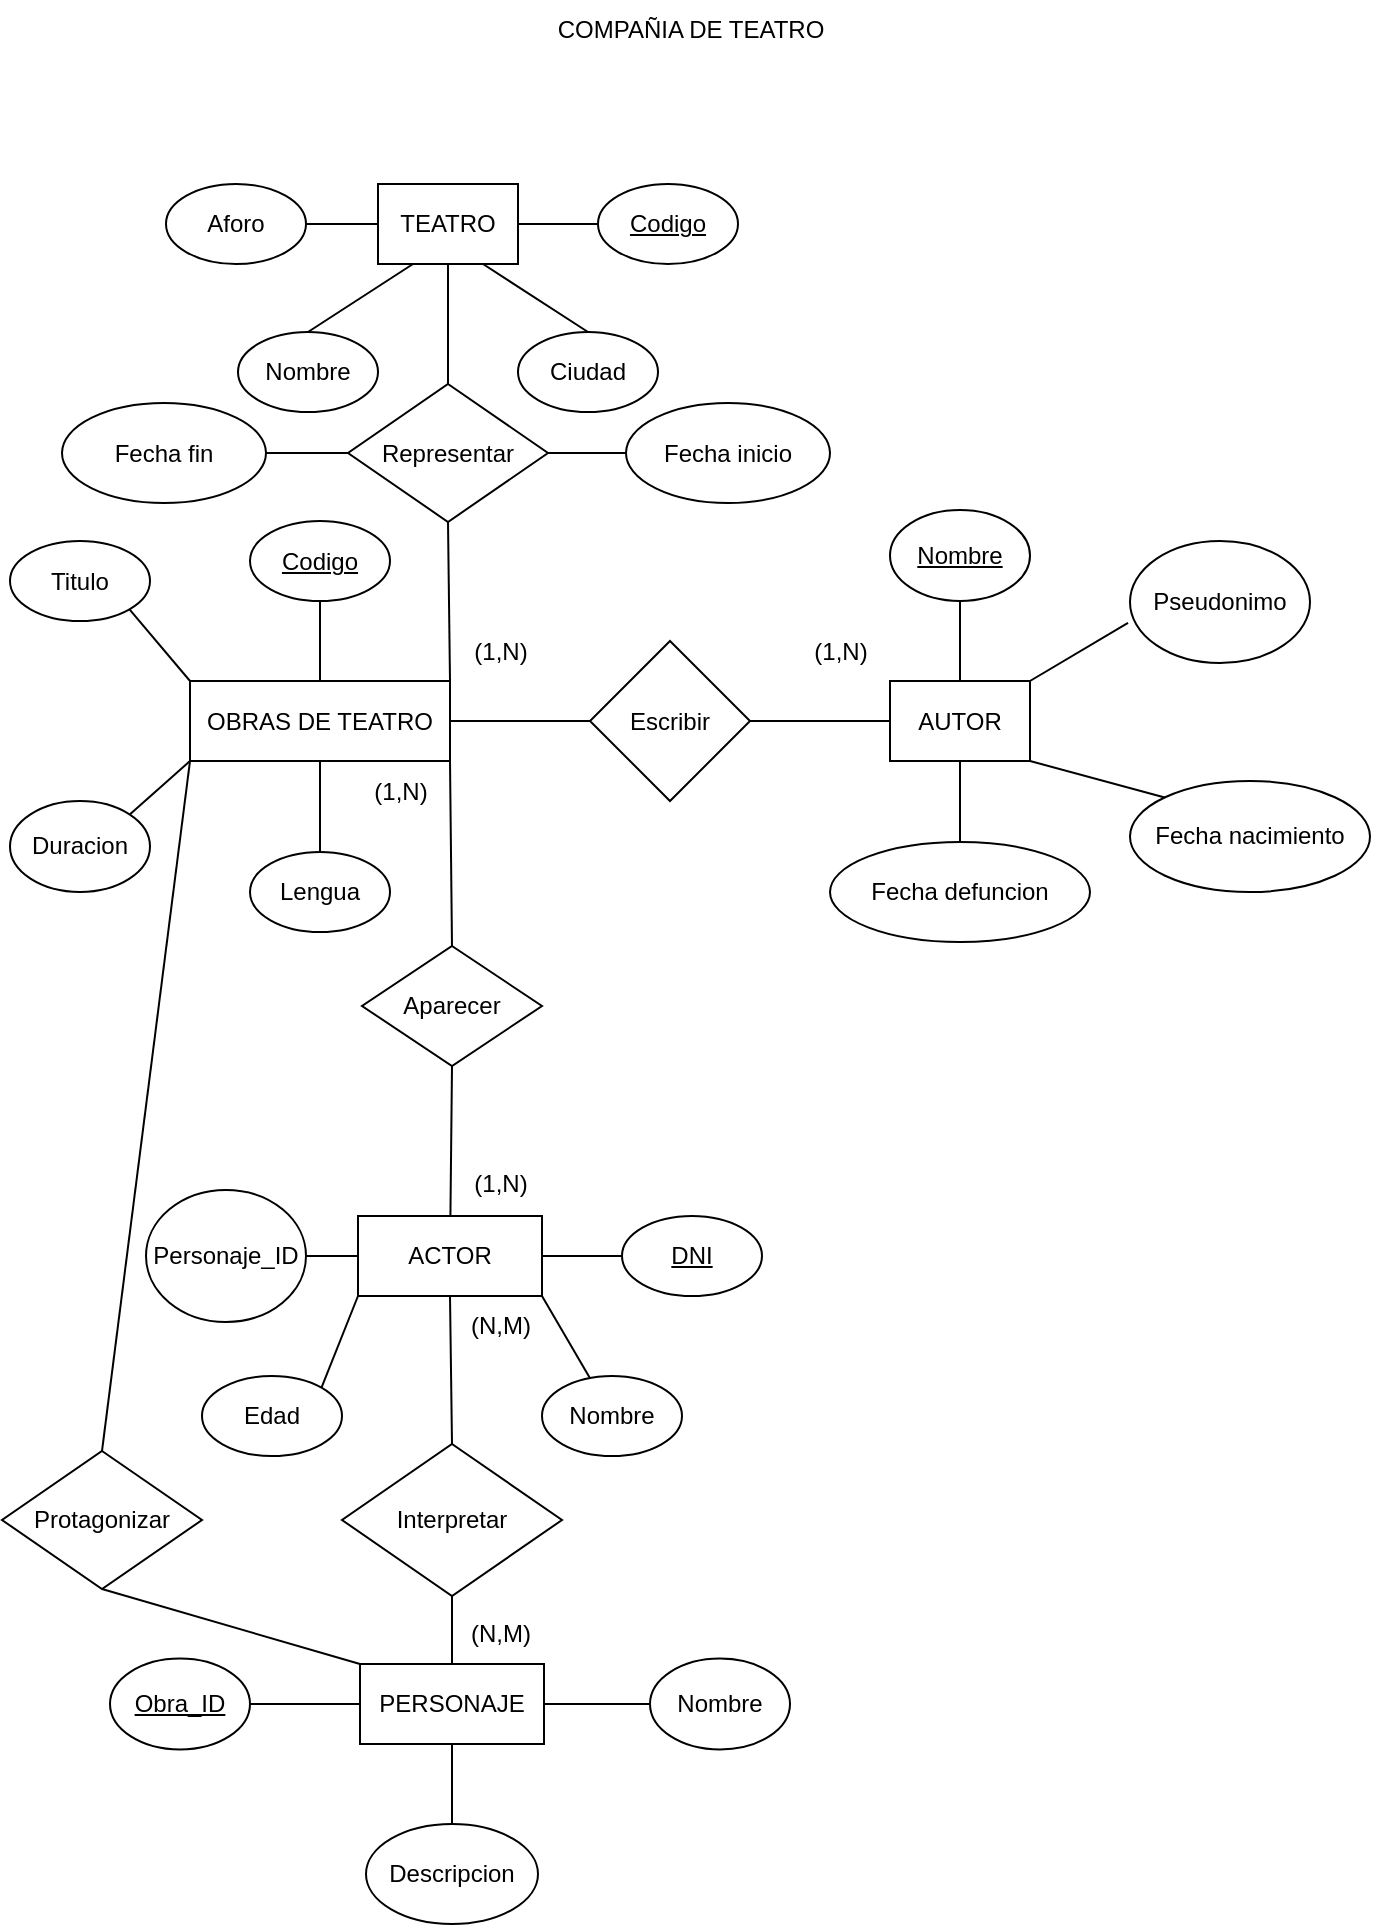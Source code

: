 <mxfile version="24.7.17" pages="2">
  <diagram name="Página-1" id="iOZDhYMlCNYjXKzJ0bVh">
    <mxGraphModel dx="1232" dy="1180" grid="1" gridSize="10" guides="1" tooltips="1" connect="1" arrows="1" fold="1" page="1" pageScale="1" pageWidth="827" pageHeight="1169" math="0" shadow="0">
      <root>
        <mxCell id="0" />
        <mxCell id="1" parent="0" />
        <mxCell id="hlXV9Y0_xZ3Ad-fcJKW2-1" value="COMPAÑIA DE TEATRO" style="text;html=1;align=center;verticalAlign=middle;resizable=0;points=[];autosize=1;strokeColor=none;fillColor=none;" parent="1" vertex="1">
          <mxGeometry x="334" y="8" width="160" height="30" as="geometry" />
        </mxCell>
        <mxCell id="Ys6KLxV_ayAURLFjY9sA-10" value="" style="rounded=0;orthogonalLoop=1;jettySize=auto;html=1;endArrow=none;endFill=0;" edge="1" parent="1" source="hlXV9Y0_xZ3Ad-fcJKW2-2" target="hlXV9Y0_xZ3Ad-fcJKW2-6">
          <mxGeometry relative="1" as="geometry" />
        </mxCell>
        <mxCell id="Ys6KLxV_ayAURLFjY9sA-11" value="" style="rounded=0;orthogonalLoop=1;jettySize=auto;html=1;endArrow=none;endFill=0;" edge="1" parent="1" source="hlXV9Y0_xZ3Ad-fcJKW2-2" target="hlXV9Y0_xZ3Ad-fcJKW2-3">
          <mxGeometry relative="1" as="geometry" />
        </mxCell>
        <mxCell id="hlXV9Y0_xZ3Ad-fcJKW2-2" value="OBRAS DE TEATRO" style="rounded=0;whiteSpace=wrap;html=1;" parent="1" vertex="1">
          <mxGeometry x="164" y="348.5" width="130" height="40" as="geometry" />
        </mxCell>
        <mxCell id="hlXV9Y0_xZ3Ad-fcJKW2-3" value="&lt;u&gt;Codigo&lt;/u&gt;" style="ellipse;whiteSpace=wrap;html=1;" parent="1" vertex="1">
          <mxGeometry x="194" y="268.5" width="70" height="40" as="geometry" />
        </mxCell>
        <mxCell id="hlXV9Y0_xZ3Ad-fcJKW2-4" value="Titulo" style="ellipse;whiteSpace=wrap;html=1;" parent="1" vertex="1">
          <mxGeometry x="74" y="278.5" width="70" height="40" as="geometry" />
        </mxCell>
        <mxCell id="hlXV9Y0_xZ3Ad-fcJKW2-5" value="Duracion" style="ellipse;whiteSpace=wrap;html=1;" parent="1" vertex="1">
          <mxGeometry x="74" y="408.5" width="70" height="45.5" as="geometry" />
        </mxCell>
        <mxCell id="hlXV9Y0_xZ3Ad-fcJKW2-6" value="Lengua" style="ellipse;whiteSpace=wrap;html=1;" parent="1" vertex="1">
          <mxGeometry x="194" y="434" width="70" height="40" as="geometry" />
        </mxCell>
        <mxCell id="Ys6KLxV_ayAURLFjY9sA-1" value="AUTOR" style="rounded=0;whiteSpace=wrap;html=1;" vertex="1" parent="1">
          <mxGeometry x="514" y="348.5" width="70" height="40" as="geometry" />
        </mxCell>
        <mxCell id="Ys6KLxV_ayAURLFjY9sA-3" value="&lt;u&gt;Nombre&lt;/u&gt;" style="ellipse;whiteSpace=wrap;html=1;" vertex="1" parent="1">
          <mxGeometry x="514" y="263" width="70" height="45.5" as="geometry" />
        </mxCell>
        <mxCell id="Ys6KLxV_ayAURLFjY9sA-4" value="Pseudonimo" style="ellipse;whiteSpace=wrap;html=1;" vertex="1" parent="1">
          <mxGeometry x="634" y="278.5" width="90" height="61" as="geometry" />
        </mxCell>
        <mxCell id="Ys6KLxV_ayAURLFjY9sA-5" value="Fecha nacimiento" style="ellipse;whiteSpace=wrap;html=1;" vertex="1" parent="1">
          <mxGeometry x="634" y="398.5" width="120" height="55.5" as="geometry" />
        </mxCell>
        <mxCell id="Ys6KLxV_ayAURLFjY9sA-6" value="Escribir" style="rhombus;whiteSpace=wrap;html=1;" vertex="1" parent="1">
          <mxGeometry x="364" y="328.5" width="80" height="80" as="geometry" />
        </mxCell>
        <mxCell id="Ys6KLxV_ayAURLFjY9sA-7" value="Fecha defuncion" style="ellipse;whiteSpace=wrap;html=1;" vertex="1" parent="1">
          <mxGeometry x="484" y="429" width="130" height="50" as="geometry" />
        </mxCell>
        <mxCell id="Ys6KLxV_ayAURLFjY9sA-8" value="" style="endArrow=none;html=1;rounded=0;exitX=1;exitY=0.5;exitDx=0;exitDy=0;entryX=0;entryY=0.5;entryDx=0;entryDy=0;" edge="1" parent="1" source="hlXV9Y0_xZ3Ad-fcJKW2-2" target="Ys6KLxV_ayAURLFjY9sA-6">
          <mxGeometry width="50" height="50" relative="1" as="geometry">
            <mxPoint x="394" y="538.5" as="sourcePoint" />
            <mxPoint x="444" y="488.5" as="targetPoint" />
          </mxGeometry>
        </mxCell>
        <mxCell id="Ys6KLxV_ayAURLFjY9sA-9" value="" style="endArrow=none;html=1;rounded=0;exitX=1;exitY=0.5;exitDx=0;exitDy=0;entryX=0;entryY=0.5;entryDx=0;entryDy=0;" edge="1" parent="1" source="Ys6KLxV_ayAURLFjY9sA-6" target="Ys6KLxV_ayAURLFjY9sA-1">
          <mxGeometry width="50" height="50" relative="1" as="geometry">
            <mxPoint x="304" y="378.5" as="sourcePoint" />
            <mxPoint x="374" y="378.5" as="targetPoint" />
          </mxGeometry>
        </mxCell>
        <mxCell id="Ys6KLxV_ayAURLFjY9sA-12" value="" style="endArrow=none;html=1;rounded=0;exitX=0;exitY=1;exitDx=0;exitDy=0;entryX=1;entryY=0;entryDx=0;entryDy=0;" edge="1" parent="1" source="hlXV9Y0_xZ3Ad-fcJKW2-2" target="hlXV9Y0_xZ3Ad-fcJKW2-5">
          <mxGeometry width="50" height="50" relative="1" as="geometry">
            <mxPoint x="314" y="388.5" as="sourcePoint" />
            <mxPoint x="384" y="388.5" as="targetPoint" />
          </mxGeometry>
        </mxCell>
        <mxCell id="Ys6KLxV_ayAURLFjY9sA-13" value="" style="endArrow=none;html=1;rounded=0;exitX=0;exitY=0;exitDx=0;exitDy=0;entryX=1;entryY=1;entryDx=0;entryDy=0;" edge="1" parent="1" source="hlXV9Y0_xZ3Ad-fcJKW2-2" target="hlXV9Y0_xZ3Ad-fcJKW2-4">
          <mxGeometry width="50" height="50" relative="1" as="geometry">
            <mxPoint x="324" y="398.5" as="sourcePoint" />
            <mxPoint x="394" y="398.5" as="targetPoint" />
          </mxGeometry>
        </mxCell>
        <mxCell id="Ys6KLxV_ayAURLFjY9sA-14" value="" style="rounded=0;orthogonalLoop=1;jettySize=auto;html=1;endArrow=none;endFill=0;entryX=0.5;entryY=1;entryDx=0;entryDy=0;exitX=0.5;exitY=0;exitDx=0;exitDy=0;" edge="1" parent="1" source="Ys6KLxV_ayAURLFjY9sA-1" target="Ys6KLxV_ayAURLFjY9sA-3">
          <mxGeometry relative="1" as="geometry">
            <mxPoint x="239" y="358.5" as="sourcePoint" />
            <mxPoint x="239" y="318.5" as="targetPoint" />
          </mxGeometry>
        </mxCell>
        <mxCell id="Ys6KLxV_ayAURLFjY9sA-15" value="" style="rounded=0;orthogonalLoop=1;jettySize=auto;html=1;endArrow=none;endFill=0;entryX=-0.011;entryY=0.672;entryDx=0;entryDy=0;exitX=1;exitY=0;exitDx=0;exitDy=0;entryPerimeter=0;" edge="1" parent="1" source="Ys6KLxV_ayAURLFjY9sA-1" target="Ys6KLxV_ayAURLFjY9sA-4">
          <mxGeometry relative="1" as="geometry">
            <mxPoint x="559" y="358.5" as="sourcePoint" />
            <mxPoint x="559" y="318.5" as="targetPoint" />
          </mxGeometry>
        </mxCell>
        <mxCell id="Ys6KLxV_ayAURLFjY9sA-16" value="" style="rounded=0;orthogonalLoop=1;jettySize=auto;html=1;endArrow=none;endFill=0;entryX=0;entryY=0;entryDx=0;entryDy=0;exitX=1;exitY=1;exitDx=0;exitDy=0;" edge="1" parent="1" source="Ys6KLxV_ayAURLFjY9sA-1" target="Ys6KLxV_ayAURLFjY9sA-5">
          <mxGeometry relative="1" as="geometry">
            <mxPoint x="569" y="368.5" as="sourcePoint" />
            <mxPoint x="569" y="328.5" as="targetPoint" />
          </mxGeometry>
        </mxCell>
        <mxCell id="Ys6KLxV_ayAURLFjY9sA-17" value="" style="rounded=0;orthogonalLoop=1;jettySize=auto;html=1;endArrow=none;endFill=0;entryX=0.5;entryY=1;entryDx=0;entryDy=0;exitX=0.5;exitY=0;exitDx=0;exitDy=0;" edge="1" parent="1" source="Ys6KLxV_ayAURLFjY9sA-7" target="Ys6KLxV_ayAURLFjY9sA-1">
          <mxGeometry relative="1" as="geometry">
            <mxPoint x="579" y="378.5" as="sourcePoint" />
            <mxPoint x="579" y="338.5" as="targetPoint" />
          </mxGeometry>
        </mxCell>
        <mxCell id="Ys6KLxV_ayAURLFjY9sA-18" value="(1,N)" style="text;html=1;align=center;verticalAlign=middle;resizable=0;points=[];autosize=1;strokeColor=none;fillColor=none;" vertex="1" parent="1">
          <mxGeometry x="294" y="318.5" width="50" height="30" as="geometry" />
        </mxCell>
        <mxCell id="Ys6KLxV_ayAURLFjY9sA-19" value="(1,N)" style="text;html=1;align=center;verticalAlign=middle;resizable=0;points=[];autosize=1;strokeColor=none;fillColor=none;" vertex="1" parent="1">
          <mxGeometry x="464" y="318.5" width="50" height="30" as="geometry" />
        </mxCell>
        <mxCell id="Ys6KLxV_ayAURLFjY9sA-21" value="" style="rounded=0;orthogonalLoop=1;jettySize=auto;html=1;endArrow=none;endFill=0;entryX=0.5;entryY=1;entryDx=0;entryDy=0;" edge="1" parent="1" source="Ys6KLxV_ayAURLFjY9sA-20" target="Ys6KLxV_ayAURLFjY9sA-22">
          <mxGeometry relative="1" as="geometry">
            <mxPoint x="308" y="696" as="targetPoint" />
          </mxGeometry>
        </mxCell>
        <mxCell id="Ys6KLxV_ayAURLFjY9sA-20" value="ACTOR" style="rounded=0;whiteSpace=wrap;html=1;" vertex="1" parent="1">
          <mxGeometry x="248" y="616" width="92" height="40" as="geometry" />
        </mxCell>
        <mxCell id="Ys6KLxV_ayAURLFjY9sA-22" value="Aparecer" style="rhombus;whiteSpace=wrap;html=1;" vertex="1" parent="1">
          <mxGeometry x="250" y="481" width="90" height="60" as="geometry" />
        </mxCell>
        <mxCell id="Ys6KLxV_ayAURLFjY9sA-23" value="" style="endArrow=none;html=1;rounded=0;exitX=0.5;exitY=0;exitDx=0;exitDy=0;entryX=1;entryY=1;entryDx=0;entryDy=0;" edge="1" parent="1" source="Ys6KLxV_ayAURLFjY9sA-22" target="hlXV9Y0_xZ3Ad-fcJKW2-2">
          <mxGeometry width="50" height="50" relative="1" as="geometry">
            <mxPoint x="390" y="416" as="sourcePoint" />
            <mxPoint x="290" y="406" as="targetPoint" />
          </mxGeometry>
        </mxCell>
        <mxCell id="Ys6KLxV_ayAURLFjY9sA-24" value="" style="rounded=0;orthogonalLoop=1;jettySize=auto;html=1;endArrow=none;endFill=0;exitX=1;exitY=1;exitDx=0;exitDy=0;" edge="1" parent="1" target="Ys6KLxV_ayAURLFjY9sA-25" source="Ys6KLxV_ayAURLFjY9sA-20">
          <mxGeometry relative="1" as="geometry">
            <mxPoint x="599" y="686.5" as="sourcePoint" />
          </mxGeometry>
        </mxCell>
        <mxCell id="Ys6KLxV_ayAURLFjY9sA-25" value="Nombre" style="ellipse;whiteSpace=wrap;html=1;" vertex="1" parent="1">
          <mxGeometry x="340" y="696" width="70" height="40" as="geometry" />
        </mxCell>
        <mxCell id="Ys6KLxV_ayAURLFjY9sA-26" value="&lt;u&gt;DNI&lt;/u&gt;" style="ellipse;whiteSpace=wrap;html=1;" vertex="1" parent="1">
          <mxGeometry x="380" y="616" width="70" height="40" as="geometry" />
        </mxCell>
        <mxCell id="Ys6KLxV_ayAURLFjY9sA-27" value="" style="endArrow=none;html=1;rounded=0;exitX=1;exitY=0.5;exitDx=0;exitDy=0;entryX=0;entryY=0.5;entryDx=0;entryDy=0;" edge="1" parent="1" target="Ys6KLxV_ayAURLFjY9sA-26" source="Ys6KLxV_ayAURLFjY9sA-20">
          <mxGeometry width="50" height="50" relative="1" as="geometry">
            <mxPoint x="534" y="686.5" as="sourcePoint" />
            <mxPoint x="764" y="736" as="targetPoint" />
          </mxGeometry>
        </mxCell>
        <mxCell id="Ys6KLxV_ayAURLFjY9sA-28" value="Edad" style="ellipse;whiteSpace=wrap;html=1;" vertex="1" parent="1">
          <mxGeometry x="170" y="696" width="70" height="40" as="geometry" />
        </mxCell>
        <mxCell id="Ys6KLxV_ayAURLFjY9sA-29" value="Personaje_ID" style="ellipse;whiteSpace=wrap;html=1;" vertex="1" parent="1">
          <mxGeometry x="142" y="603" width="80" height="66" as="geometry" />
        </mxCell>
        <mxCell id="Ys6KLxV_ayAURLFjY9sA-31" value="" style="rounded=0;orthogonalLoop=1;jettySize=auto;html=1;endArrow=none;endFill=0;exitX=0;exitY=1;exitDx=0;exitDy=0;entryX=1;entryY=0;entryDx=0;entryDy=0;" edge="1" parent="1" source="Ys6KLxV_ayAURLFjY9sA-20" target="Ys6KLxV_ayAURLFjY9sA-28">
          <mxGeometry relative="1" as="geometry">
            <mxPoint x="350" y="666" as="sourcePoint" />
            <mxPoint x="374" y="707" as="targetPoint" />
          </mxGeometry>
        </mxCell>
        <mxCell id="Ys6KLxV_ayAURLFjY9sA-32" value="" style="endArrow=none;html=1;rounded=0;exitX=0;exitY=0.5;exitDx=0;exitDy=0;entryX=1;entryY=0.5;entryDx=0;entryDy=0;" edge="1" parent="1" source="Ys6KLxV_ayAURLFjY9sA-20" target="Ys6KLxV_ayAURLFjY9sA-29">
          <mxGeometry width="50" height="50" relative="1" as="geometry">
            <mxPoint x="350" y="646" as="sourcePoint" />
            <mxPoint x="390" y="646" as="targetPoint" />
          </mxGeometry>
        </mxCell>
        <mxCell id="Ys6KLxV_ayAURLFjY9sA-33" value="PERSONAJE" style="rounded=0;whiteSpace=wrap;html=1;" vertex="1" parent="1">
          <mxGeometry x="249" y="840" width="92" height="40" as="geometry" />
        </mxCell>
        <mxCell id="Ys6KLxV_ayAURLFjY9sA-34" value="Nombre" style="ellipse;whiteSpace=wrap;html=1;" vertex="1" parent="1">
          <mxGeometry x="394" y="837.25" width="70" height="45.5" as="geometry" />
        </mxCell>
        <mxCell id="Ys6KLxV_ayAURLFjY9sA-35" value="Descripcion" style="ellipse;whiteSpace=wrap;html=1;" vertex="1" parent="1">
          <mxGeometry x="252" y="920" width="86" height="50" as="geometry" />
        </mxCell>
        <mxCell id="Ys6KLxV_ayAURLFjY9sA-36" value="&lt;u&gt;Obra_ID&lt;/u&gt;" style="ellipse;whiteSpace=wrap;html=1;" vertex="1" parent="1">
          <mxGeometry x="124" y="837.25" width="70" height="45.5" as="geometry" />
        </mxCell>
        <mxCell id="Ys6KLxV_ayAURLFjY9sA-37" value="Interpretar" style="rhombus;whiteSpace=wrap;html=1;" vertex="1" parent="1">
          <mxGeometry x="240" y="730" width="110" height="76" as="geometry" />
        </mxCell>
        <mxCell id="Ys6KLxV_ayAURLFjY9sA-38" value="" style="endArrow=none;html=1;rounded=0;exitX=0.5;exitY=0;exitDx=0;exitDy=0;entryX=0.5;entryY=1;entryDx=0;entryDy=0;" edge="1" parent="1" source="Ys6KLxV_ayAURLFjY9sA-37" target="Ys6KLxV_ayAURLFjY9sA-20">
          <mxGeometry width="50" height="50" relative="1" as="geometry">
            <mxPoint x="305" y="536" as="sourcePoint" />
            <mxPoint x="304" y="399" as="targetPoint" />
          </mxGeometry>
        </mxCell>
        <mxCell id="Ys6KLxV_ayAURLFjY9sA-39" value="" style="endArrow=none;html=1;rounded=0;exitX=0.5;exitY=0;exitDx=0;exitDy=0;entryX=0.5;entryY=1;entryDx=0;entryDy=0;" edge="1" parent="1" source="Ys6KLxV_ayAURLFjY9sA-33" target="Ys6KLxV_ayAURLFjY9sA-37">
          <mxGeometry width="50" height="50" relative="1" as="geometry">
            <mxPoint x="315" y="546" as="sourcePoint" />
            <mxPoint x="314" y="409" as="targetPoint" />
          </mxGeometry>
        </mxCell>
        <mxCell id="Ys6KLxV_ayAURLFjY9sA-40" value="(1,N)" style="text;html=1;align=center;verticalAlign=middle;resizable=0;points=[];autosize=1;strokeColor=none;fillColor=none;" vertex="1" parent="1">
          <mxGeometry x="294" y="585" width="50" height="30" as="geometry" />
        </mxCell>
        <mxCell id="Ys6KLxV_ayAURLFjY9sA-41" value="(1,N)" style="text;html=1;align=center;verticalAlign=middle;resizable=0;points=[];autosize=1;strokeColor=none;fillColor=none;" vertex="1" parent="1">
          <mxGeometry x="244" y="388.5" width="50" height="30" as="geometry" />
        </mxCell>
        <mxCell id="Ys6KLxV_ayAURLFjY9sA-42" value="(N,M)" style="text;html=1;align=center;verticalAlign=middle;resizable=0;points=[];autosize=1;strokeColor=none;fillColor=none;" vertex="1" parent="1">
          <mxGeometry x="294" y="810" width="50" height="30" as="geometry" />
        </mxCell>
        <mxCell id="Ys6KLxV_ayAURLFjY9sA-44" value="(N,M)" style="text;html=1;align=center;verticalAlign=middle;resizable=0;points=[];autosize=1;strokeColor=none;fillColor=none;" vertex="1" parent="1">
          <mxGeometry x="294" y="656" width="50" height="30" as="geometry" />
        </mxCell>
        <mxCell id="Ys6KLxV_ayAURLFjY9sA-45" value="" style="endArrow=none;html=1;rounded=0;exitX=1;exitY=0.5;exitDx=0;exitDy=0;entryX=0;entryY=0.5;entryDx=0;entryDy=0;" edge="1" parent="1" source="Ys6KLxV_ayAURLFjY9sA-33" target="Ys6KLxV_ayAURLFjY9sA-34">
          <mxGeometry width="50" height="50" relative="1" as="geometry">
            <mxPoint x="350" y="646" as="sourcePoint" />
            <mxPoint x="390" y="646" as="targetPoint" />
          </mxGeometry>
        </mxCell>
        <mxCell id="Ys6KLxV_ayAURLFjY9sA-46" value="" style="endArrow=none;html=1;rounded=0;exitX=0;exitY=0.5;exitDx=0;exitDy=0;entryX=1;entryY=0.5;entryDx=0;entryDy=0;" edge="1" parent="1" source="Ys6KLxV_ayAURLFjY9sA-33" target="Ys6KLxV_ayAURLFjY9sA-36">
          <mxGeometry width="50" height="50" relative="1" as="geometry">
            <mxPoint x="351" y="870" as="sourcePoint" />
            <mxPoint x="404" y="870" as="targetPoint" />
          </mxGeometry>
        </mxCell>
        <mxCell id="Ys6KLxV_ayAURLFjY9sA-47" value="" style="endArrow=none;html=1;rounded=0;exitX=0.5;exitY=1;exitDx=0;exitDy=0;entryX=0.5;entryY=0;entryDx=0;entryDy=0;" edge="1" parent="1" source="Ys6KLxV_ayAURLFjY9sA-33" target="Ys6KLxV_ayAURLFjY9sA-35">
          <mxGeometry width="50" height="50" relative="1" as="geometry">
            <mxPoint x="361" y="880" as="sourcePoint" />
            <mxPoint x="414" y="880" as="targetPoint" />
          </mxGeometry>
        </mxCell>
        <mxCell id="Ys6KLxV_ayAURLFjY9sA-49" value="TEATRO" style="rounded=0;whiteSpace=wrap;html=1;" vertex="1" parent="1">
          <mxGeometry x="258" y="100" width="70" height="40" as="geometry" />
        </mxCell>
        <mxCell id="Ys6KLxV_ayAURLFjY9sA-50" value="Ciudad" style="ellipse;whiteSpace=wrap;html=1;" vertex="1" parent="1">
          <mxGeometry x="328" y="174" width="70" height="40" as="geometry" />
        </mxCell>
        <mxCell id="Ys6KLxV_ayAURLFjY9sA-51" value="Nombre" style="ellipse;whiteSpace=wrap;html=1;" vertex="1" parent="1">
          <mxGeometry x="188" y="174" width="70" height="40" as="geometry" />
        </mxCell>
        <mxCell id="Ys6KLxV_ayAURLFjY9sA-52" value="&lt;u&gt;Codigo&lt;/u&gt;" style="ellipse;whiteSpace=wrap;html=1;" vertex="1" parent="1">
          <mxGeometry x="368" y="100" width="70" height="40" as="geometry" />
        </mxCell>
        <mxCell id="Ys6KLxV_ayAURLFjY9sA-53" value="Aforo" style="ellipse;whiteSpace=wrap;html=1;" vertex="1" parent="1">
          <mxGeometry x="152" y="100" width="70" height="40" as="geometry" />
        </mxCell>
        <mxCell id="Ys6KLxV_ayAURLFjY9sA-54" value="" style="rounded=0;orthogonalLoop=1;jettySize=auto;html=1;endArrow=none;endFill=0;exitX=1;exitY=0.5;exitDx=0;exitDy=0;entryX=0;entryY=0.5;entryDx=0;entryDy=0;" edge="1" parent="1" source="Ys6KLxV_ayAURLFjY9sA-49" target="Ys6KLxV_ayAURLFjY9sA-52">
          <mxGeometry relative="1" as="geometry">
            <mxPoint x="262" y="-187" as="sourcePoint" />
            <mxPoint x="388" y="164" as="targetPoint" />
          </mxGeometry>
        </mxCell>
        <mxCell id="Ys6KLxV_ayAURLFjY9sA-55" value="" style="rounded=0;orthogonalLoop=1;jettySize=auto;html=1;endArrow=none;endFill=0;exitX=0.75;exitY=1;exitDx=0;exitDy=0;entryX=0.5;entryY=0;entryDx=0;entryDy=0;" edge="1" parent="1" source="Ys6KLxV_ayAURLFjY9sA-49" target="Ys6KLxV_ayAURLFjY9sA-50">
          <mxGeometry relative="1" as="geometry">
            <mxPoint x="338" y="130" as="sourcePoint" />
            <mxPoint x="378" y="130" as="targetPoint" />
          </mxGeometry>
        </mxCell>
        <mxCell id="Ys6KLxV_ayAURLFjY9sA-56" value="" style="rounded=0;orthogonalLoop=1;jettySize=auto;html=1;endArrow=none;endFill=0;exitX=0.25;exitY=1;exitDx=0;exitDy=0;entryX=0.5;entryY=0;entryDx=0;entryDy=0;" edge="1" parent="1" source="Ys6KLxV_ayAURLFjY9sA-49" target="Ys6KLxV_ayAURLFjY9sA-51">
          <mxGeometry relative="1" as="geometry">
            <mxPoint x="348" y="140" as="sourcePoint" />
            <mxPoint x="388" y="140" as="targetPoint" />
          </mxGeometry>
        </mxCell>
        <mxCell id="Ys6KLxV_ayAURLFjY9sA-57" value="" style="rounded=0;orthogonalLoop=1;jettySize=auto;html=1;endArrow=none;endFill=0;exitX=1;exitY=0.5;exitDx=0;exitDy=0;entryX=0;entryY=0.5;entryDx=0;entryDy=0;" edge="1" parent="1" source="Ys6KLxV_ayAURLFjY9sA-53" target="Ys6KLxV_ayAURLFjY9sA-49">
          <mxGeometry relative="1" as="geometry">
            <mxPoint x="358" y="150" as="sourcePoint" />
            <mxPoint x="398" y="150" as="targetPoint" />
          </mxGeometry>
        </mxCell>
        <mxCell id="Ys6KLxV_ayAURLFjY9sA-58" value="" style="endArrow=none;html=1;rounded=0;entryX=0.5;entryY=1;entryDx=0;entryDy=0;exitX=0.5;exitY=0;exitDx=0;exitDy=0;" edge="1" parent="1" source="Ys6KLxV_ayAURLFjY9sA-59" target="Ys6KLxV_ayAURLFjY9sA-49">
          <mxGeometry width="50" height="50" relative="1" as="geometry">
            <mxPoint x="293" y="190" as="sourcePoint" />
            <mxPoint x="304" y="399" as="targetPoint" />
          </mxGeometry>
        </mxCell>
        <mxCell id="Ys6KLxV_ayAURLFjY9sA-59" value="Representar" style="rhombus;whiteSpace=wrap;html=1;" vertex="1" parent="1">
          <mxGeometry x="243" y="200" width="100" height="69" as="geometry" />
        </mxCell>
        <mxCell id="Ys6KLxV_ayAURLFjY9sA-60" value="" style="endArrow=none;html=1;rounded=0;entryX=0.5;entryY=1;entryDx=0;entryDy=0;exitX=1;exitY=0;exitDx=0;exitDy=0;" edge="1" parent="1" source="hlXV9Y0_xZ3Ad-fcJKW2-2" target="Ys6KLxV_ayAURLFjY9sA-59">
          <mxGeometry width="50" height="50" relative="1" as="geometry">
            <mxPoint x="303" y="210" as="sourcePoint" />
            <mxPoint x="303" y="150" as="targetPoint" />
          </mxGeometry>
        </mxCell>
        <mxCell id="Ys6KLxV_ayAURLFjY9sA-61" value="" style="endArrow=none;html=1;rounded=0;entryX=0;entryY=1;entryDx=0;entryDy=0;exitX=0.5;exitY=0;exitDx=0;exitDy=0;" edge="1" parent="1" source="Ys6KLxV_ayAURLFjY9sA-62" target="hlXV9Y0_xZ3Ad-fcJKW2-2">
          <mxGeometry width="50" height="50" relative="1" as="geometry">
            <mxPoint x="164" y="480" as="sourcePoint" />
            <mxPoint x="170" y="434" as="targetPoint" />
          </mxGeometry>
        </mxCell>
        <mxCell id="Ys6KLxV_ayAURLFjY9sA-62" value="Protagonizar" style="rhombus;whiteSpace=wrap;html=1;" vertex="1" parent="1">
          <mxGeometry x="70" y="733.5" width="100" height="69" as="geometry" />
        </mxCell>
        <mxCell id="Ys6KLxV_ayAURLFjY9sA-63" value="" style="endArrow=none;html=1;rounded=0;entryX=0;entryY=0;entryDx=0;entryDy=0;exitX=0.5;exitY=1;exitDx=0;exitDy=0;" edge="1" parent="1" source="Ys6KLxV_ayAURLFjY9sA-62" target="Ys6KLxV_ayAURLFjY9sA-33">
          <mxGeometry width="50" height="50" relative="1" as="geometry">
            <mxPoint x="10" y="801" as="sourcePoint" />
            <mxPoint x="72" y="670" as="targetPoint" />
          </mxGeometry>
        </mxCell>
        <mxCell id="Ys6KLxV_ayAURLFjY9sA-64" value="Fecha inicio" style="ellipse;whiteSpace=wrap;html=1;" vertex="1" parent="1">
          <mxGeometry x="382" y="209.5" width="102" height="50" as="geometry" />
        </mxCell>
        <mxCell id="Ys6KLxV_ayAURLFjY9sA-65" value="Fecha fin" style="ellipse;whiteSpace=wrap;html=1;" vertex="1" parent="1">
          <mxGeometry x="100" y="209.5" width="102" height="50" as="geometry" />
        </mxCell>
        <mxCell id="Ys6KLxV_ayAURLFjY9sA-66" value="" style="rounded=0;orthogonalLoop=1;jettySize=auto;html=1;endArrow=none;endFill=0;exitX=1;exitY=0.5;exitDx=0;exitDy=0;entryX=0;entryY=0.5;entryDx=0;entryDy=0;" edge="1" parent="1" source="Ys6KLxV_ayAURLFjY9sA-65" target="Ys6KLxV_ayAURLFjY9sA-59">
          <mxGeometry relative="1" as="geometry">
            <mxPoint x="338" y="130" as="sourcePoint" />
            <mxPoint x="378" y="130" as="targetPoint" />
          </mxGeometry>
        </mxCell>
        <mxCell id="Ys6KLxV_ayAURLFjY9sA-67" style="rounded=0;orthogonalLoop=1;jettySize=auto;html=1;entryX=1;entryY=0.5;entryDx=0;entryDy=0;exitX=0;exitY=0.5;exitDx=0;exitDy=0;endArrow=none;endFill=0;" edge="1" parent="1" source="Ys6KLxV_ayAURLFjY9sA-64" target="Ys6KLxV_ayAURLFjY9sA-59">
          <mxGeometry relative="1" as="geometry" />
        </mxCell>
      </root>
    </mxGraphModel>
  </diagram>
  <diagram id="-AtTLKrpf7NsLsR-5cHh" name="Página-2">
    <mxGraphModel dx="1232" dy="1187" grid="1" gridSize="10" guides="1" tooltips="1" connect="1" arrows="1" fold="1" page="1" pageScale="1" pageWidth="827" pageHeight="1169" math="0" shadow="0">
      <root>
        <mxCell id="0" />
        <mxCell id="1" parent="0" />
        <mxCell id="WnP_47qUys3P5DPN7GAK-1" value="JUEGO ORDENADOR" style="text;html=1;align=center;verticalAlign=middle;resizable=0;points=[];autosize=1;strokeColor=none;fillColor=none;" parent="1" vertex="1">
          <mxGeometry x="339" y="8" width="150" height="30" as="geometry" />
        </mxCell>
        <mxCell id="SKtkKfkr3DA-_Yopp5Yw-1" value="PERSONAJE" style="rounded=0;whiteSpace=wrap;html=1;" vertex="1" parent="1">
          <mxGeometry x="190" y="163" width="90" height="37" as="geometry" />
        </mxCell>
        <mxCell id="SKtkKfkr3DA-_Yopp5Yw-2" value="&lt;u&gt;Nombre&lt;/u&gt;" style="ellipse;whiteSpace=wrap;html=1;" vertex="1" parent="1">
          <mxGeometry x="40" y="38" width="90" height="50" as="geometry" />
        </mxCell>
        <mxCell id="SKtkKfkr3DA-_Yopp5Yw-3" value="Fuerza" style="ellipse;whiteSpace=wrap;html=1;" vertex="1" parent="1">
          <mxGeometry x="40" y="98" width="90" height="50" as="geometry" />
        </mxCell>
        <mxCell id="SKtkKfkr3DA-_Yopp5Yw-4" value="Inteligencia" style="ellipse;whiteSpace=wrap;html=1;" vertex="1" parent="1">
          <mxGeometry x="40" y="158" width="90" height="50" as="geometry" />
        </mxCell>
        <mxCell id="SKtkKfkr3DA-_Yopp5Yw-5" value="Habilidad" style="ellipse;whiteSpace=wrap;html=1;" vertex="1" parent="1">
          <mxGeometry x="40" y="218" width="90" height="50" as="geometry" />
        </mxCell>
        <mxCell id="SKtkKfkr3DA-_Yopp5Yw-6" value="EscenarioActual" style="ellipse;whiteSpace=wrap;html=1;" vertex="1" parent="1">
          <mxGeometry x="10" y="278" width="120" height="70" as="geometry" />
        </mxCell>
        <mxCell id="SKtkKfkr3DA-_Yopp5Yw-7" value="" style="endArrow=none;html=1;rounded=0;exitX=0;exitY=0.5;exitDx=0;exitDy=0;entryX=1;entryY=0.5;entryDx=0;entryDy=0;" edge="1" parent="1" source="SKtkKfkr3DA-_Yopp5Yw-1" target="SKtkKfkr3DA-_Yopp5Yw-2">
          <mxGeometry width="50" height="50" relative="1" as="geometry">
            <mxPoint x="200" y="118" as="sourcePoint" />
            <mxPoint x="250" y="68" as="targetPoint" />
            <Array as="points">
              <mxPoint x="160" y="120" />
            </Array>
          </mxGeometry>
        </mxCell>
        <mxCell id="SKtkKfkr3DA-_Yopp5Yw-8" value="" style="endArrow=none;html=1;rounded=0;entryX=1;entryY=0.5;entryDx=0;entryDy=0;exitX=0;exitY=0.5;exitDx=0;exitDy=0;" edge="1" parent="1" source="SKtkKfkr3DA-_Yopp5Yw-1" target="SKtkKfkr3DA-_Yopp5Yw-3">
          <mxGeometry width="50" height="50" relative="1" as="geometry">
            <mxPoint x="270" y="238" as="sourcePoint" />
            <mxPoint x="140" y="73" as="targetPoint" />
          </mxGeometry>
        </mxCell>
        <mxCell id="SKtkKfkr3DA-_Yopp5Yw-9" value="" style="endArrow=none;html=1;rounded=0;exitX=0;exitY=0.5;exitDx=0;exitDy=0;entryX=1;entryY=0.5;entryDx=0;entryDy=0;" edge="1" parent="1" source="SKtkKfkr3DA-_Yopp5Yw-1" target="SKtkKfkr3DA-_Yopp5Yw-4">
          <mxGeometry width="50" height="50" relative="1" as="geometry">
            <mxPoint x="340" y="208" as="sourcePoint" />
            <mxPoint x="150" y="83" as="targetPoint" />
          </mxGeometry>
        </mxCell>
        <mxCell id="SKtkKfkr3DA-_Yopp5Yw-10" value="" style="endArrow=none;html=1;rounded=0;exitX=0;exitY=0.5;exitDx=0;exitDy=0;entryX=1;entryY=0.5;entryDx=0;entryDy=0;" edge="1" parent="1" source="SKtkKfkr3DA-_Yopp5Yw-1" target="SKtkKfkr3DA-_Yopp5Yw-5">
          <mxGeometry width="50" height="50" relative="1" as="geometry">
            <mxPoint x="350" y="218" as="sourcePoint" />
            <mxPoint x="160" y="93" as="targetPoint" />
          </mxGeometry>
        </mxCell>
        <mxCell id="SKtkKfkr3DA-_Yopp5Yw-11" value="" style="endArrow=none;html=1;rounded=0;exitX=0;exitY=0.5;exitDx=0;exitDy=0;entryX=1;entryY=0.5;entryDx=0;entryDy=0;" edge="1" parent="1" source="SKtkKfkr3DA-_Yopp5Yw-1" target="SKtkKfkr3DA-_Yopp5Yw-6">
          <mxGeometry width="50" height="50" relative="1" as="geometry">
            <mxPoint x="360" y="228" as="sourcePoint" />
            <mxPoint x="170" y="103" as="targetPoint" />
          </mxGeometry>
        </mxCell>
        <mxCell id="SKtkKfkr3DA-_Yopp5Yw-12" value="" style="endArrow=none;html=1;rounded=0;entryX=1;entryY=0.5;entryDx=0;entryDy=0;exitX=0;exitY=0.5;exitDx=0;exitDy=0;" edge="1" parent="1" source="SKtkKfkr3DA-_Yopp5Yw-13" target="SKtkKfkr3DA-_Yopp5Yw-1">
          <mxGeometry width="50" height="50" relative="1" as="geometry">
            <mxPoint x="370" y="183" as="sourcePoint" />
            <mxPoint x="360" y="180" as="targetPoint" />
          </mxGeometry>
        </mxCell>
        <mxCell id="SKtkKfkr3DA-_Yopp5Yw-13" value="Tener" style="rhombus;whiteSpace=wrap;html=1;" vertex="1" parent="1">
          <mxGeometry x="350" y="148" width="96" height="68.5" as="geometry" />
        </mxCell>
        <mxCell id="SKtkKfkr3DA-_Yopp5Yw-14" value="" style="endArrow=none;html=1;rounded=0;entryX=1;entryY=0.5;entryDx=0;entryDy=0;exitX=0;exitY=0.5;exitDx=0;exitDy=0;" edge="1" parent="1" source="SKtkKfkr3DA-_Yopp5Yw-15" target="SKtkKfkr3DA-_Yopp5Yw-13">
          <mxGeometry width="50" height="50" relative="1" as="geometry">
            <mxPoint x="532" y="183.25" as="sourcePoint" />
            <mxPoint x="438" y="183.25" as="targetPoint" />
          </mxGeometry>
        </mxCell>
        <mxCell id="SKtkKfkr3DA-_Yopp5Yw-15" value="OBJETO" style="rounded=0;whiteSpace=wrap;html=1;" vertex="1" parent="1">
          <mxGeometry x="504" y="163" width="90" height="37" as="geometry" />
        </mxCell>
        <mxCell id="SKtkKfkr3DA-_Yopp5Yw-16" value="&lt;u&gt;CodigoObjeto&lt;/u&gt;" style="ellipse;whiteSpace=wrap;html=1;" vertex="1" parent="1">
          <mxGeometry x="640" y="128.38" width="90" height="50" as="geometry" />
        </mxCell>
        <mxCell id="SKtkKfkr3DA-_Yopp5Yw-17" value="Escenario" style="ellipse;whiteSpace=wrap;html=1;" vertex="1" parent="1">
          <mxGeometry x="640" y="187.63" width="90" height="50" as="geometry" />
        </mxCell>
        <mxCell id="SKtkKfkr3DA-_Yopp5Yw-18" value="" style="endArrow=none;html=1;rounded=0;exitX=0.5;exitY=0;exitDx=0;exitDy=0;entryX=0.5;entryY=1;entryDx=0;entryDy=0;" edge="1" parent="1" source="SKtkKfkr3DA-_Yopp5Yw-13" target="SKtkKfkr3DA-_Yopp5Yw-19">
          <mxGeometry width="50" height="50" relative="1" as="geometry">
            <mxPoint x="360" y="192" as="sourcePoint" />
            <mxPoint x="430" y="130" as="targetPoint" />
          </mxGeometry>
        </mxCell>
        <mxCell id="SKtkKfkr3DA-_Yopp5Yw-19" value="FechaCaptura" style="ellipse;whiteSpace=wrap;html=1;" vertex="1" parent="1">
          <mxGeometry x="348" y="47.25" width="100" height="72.75" as="geometry" />
        </mxCell>
        <mxCell id="SKtkKfkr3DA-_Yopp5Yw-20" value="" style="endArrow=none;html=1;rounded=0;exitX=1;exitY=0.5;exitDx=0;exitDy=0;entryX=0;entryY=0.5;entryDx=0;entryDy=0;" edge="1" parent="1" source="SKtkKfkr3DA-_Yopp5Yw-15" target="SKtkKfkr3DA-_Yopp5Yw-16">
          <mxGeometry width="50" height="50" relative="1" as="geometry">
            <mxPoint x="200" y="192" as="sourcePoint" />
            <mxPoint x="140" y="73" as="targetPoint" />
          </mxGeometry>
        </mxCell>
        <mxCell id="SKtkKfkr3DA-_Yopp5Yw-21" value="" style="endArrow=none;html=1;rounded=0;exitX=0;exitY=0.5;exitDx=0;exitDy=0;entryX=1;entryY=0.5;entryDx=0;entryDy=0;" edge="1" parent="1" source="SKtkKfkr3DA-_Yopp5Yw-17" target="SKtkKfkr3DA-_Yopp5Yw-15">
          <mxGeometry width="50" height="50" relative="1" as="geometry">
            <mxPoint x="210" y="202" as="sourcePoint" />
            <mxPoint x="150" y="83" as="targetPoint" />
          </mxGeometry>
        </mxCell>
        <mxCell id="SKtkKfkr3DA-_Yopp5Yw-22" value="ESCENARIO" style="rounded=0;whiteSpace=wrap;html=1;" vertex="1" parent="1">
          <mxGeometry x="489" y="405.5" width="90" height="41.5" as="geometry" />
        </mxCell>
        <mxCell id="SKtkKfkr3DA-_Yopp5Yw-23" value="&lt;u&gt;NumeroEscenario&lt;/u&gt;" style="ellipse;whiteSpace=wrap;html=1;" vertex="1" parent="1">
          <mxGeometry x="619" y="355" width="121" height="69.5" as="geometry" />
        </mxCell>
        <mxCell id="SKtkKfkr3DA-_Yopp5Yw-24" value="Riesgo&amp;nbsp;" style="ellipse;whiteSpace=wrap;html=1;" vertex="1" parent="1">
          <mxGeometry x="599" y="535" width="90" height="50" as="geometry" />
        </mxCell>
        <mxCell id="SKtkKfkr3DA-_Yopp5Yw-25" value="Tiempo" style="ellipse;whiteSpace=wrap;html=1;" vertex="1" parent="1">
          <mxGeometry x="649" y="459" width="90" height="50" as="geometry" />
        </mxCell>
        <mxCell id="SKtkKfkr3DA-_Yopp5Yw-27" value="Pueden&amp;nbsp;&lt;div&gt;ser&lt;/div&gt;" style="strokeWidth=2;html=1;shape=mxgraph.flowchart.merge_or_storage;whiteSpace=wrap;" vertex="1" parent="1">
          <mxGeometry x="170" y="283" width="130" height="60" as="geometry" />
        </mxCell>
        <mxCell id="SKtkKfkr3DA-_Yopp5Yw-28" value="" style="endArrow=none;html=1;rounded=0;exitX=0.5;exitY=1;exitDx=0;exitDy=0;entryX=0.5;entryY=0;entryDx=0;entryDy=0;entryPerimeter=0;" edge="1" parent="1" source="SKtkKfkr3DA-_Yopp5Yw-1" target="SKtkKfkr3DA-_Yopp5Yw-27">
          <mxGeometry width="50" height="50" relative="1" as="geometry">
            <mxPoint x="200" y="192" as="sourcePoint" />
            <mxPoint x="140" y="323" as="targetPoint" />
          </mxGeometry>
        </mxCell>
        <mxCell id="SKtkKfkr3DA-_Yopp5Yw-29" value="" style="endArrow=none;html=1;rounded=0;exitX=0.5;exitY=1;exitDx=0;exitDy=0;exitPerimeter=0;entryX=0.5;entryY=0;entryDx=0;entryDy=0;" edge="1" parent="1" source="SKtkKfkr3DA-_Yopp5Yw-27" target="SKtkKfkr3DA-_Yopp5Yw-31">
          <mxGeometry width="50" height="50" relative="1" as="geometry">
            <mxPoint x="234.5" y="337.5" as="sourcePoint" />
            <mxPoint x="235" y="400" as="targetPoint" />
          </mxGeometry>
        </mxCell>
        <mxCell id="SKtkKfkr3DA-_Yopp5Yw-30" value="Soldados&amp;nbsp;" style="rounded=0;whiteSpace=wrap;html=1;" vertex="1" parent="1">
          <mxGeometry x="110" y="385" width="70" height="39" as="geometry" />
        </mxCell>
        <mxCell id="SKtkKfkr3DA-_Yopp5Yw-31" value="Hechiceros" style="rounded=0;whiteSpace=wrap;html=1;" vertex="1" parent="1">
          <mxGeometry x="190" y="385" width="90" height="39" as="geometry" />
        </mxCell>
        <mxCell id="SKtkKfkr3DA-_Yopp5Yw-32" value="Bichos" style="rounded=0;whiteSpace=wrap;html=1;" vertex="1" parent="1">
          <mxGeometry x="290" y="385" width="60" height="39" as="geometry" />
        </mxCell>
        <mxCell id="SKtkKfkr3DA-_Yopp5Yw-33" value="" style="endArrow=none;html=1;rounded=0;" edge="1" parent="1">
          <mxGeometry width="50" height="50" relative="1" as="geometry">
            <mxPoint x="320" y="364" as="sourcePoint" />
            <mxPoint x="144" y="364" as="targetPoint" />
          </mxGeometry>
        </mxCell>
        <mxCell id="SKtkKfkr3DA-_Yopp5Yw-34" value="" style="endArrow=none;html=1;rounded=0;entryX=0.5;entryY=0;entryDx=0;entryDy=0;" edge="1" parent="1" target="SKtkKfkr3DA-_Yopp5Yw-32">
          <mxGeometry width="50" height="50" relative="1" as="geometry">
            <mxPoint x="320" y="364" as="sourcePoint" />
            <mxPoint x="245" y="257" as="targetPoint" />
          </mxGeometry>
        </mxCell>
        <mxCell id="SKtkKfkr3DA-_Yopp5Yw-35" value="" style="endArrow=none;html=1;rounded=0;entryX=0.5;entryY=0;entryDx=0;entryDy=0;" edge="1" parent="1" target="SKtkKfkr3DA-_Yopp5Yw-30">
          <mxGeometry width="50" height="50" relative="1" as="geometry">
            <mxPoint x="145" y="364" as="sourcePoint" />
            <mxPoint x="150" y="381.5" as="targetPoint" />
          </mxGeometry>
        </mxCell>
        <mxCell id="SKtkKfkr3DA-_Yopp5Yw-37" value="" style="endArrow=none;html=1;rounded=0;exitX=1;exitY=0.5;exitDx=0;exitDy=0;entryX=0;entryY=0.5;entryDx=0;entryDy=0;" edge="1" parent="1" source="SKtkKfkr3DA-_Yopp5Yw-22" target="SKtkKfkr3DA-_Yopp5Yw-23">
          <mxGeometry width="50" height="50" relative="1" as="geometry">
            <mxPoint x="583" y="297" as="sourcePoint" />
            <mxPoint x="629" y="268" as="targetPoint" />
          </mxGeometry>
        </mxCell>
        <mxCell id="SKtkKfkr3DA-_Yopp5Yw-38" value="" style="endArrow=none;html=1;rounded=0;exitX=1;exitY=0.5;exitDx=0;exitDy=0;entryX=0;entryY=0.5;entryDx=0;entryDy=0;" edge="1" parent="1" source="SKtkKfkr3DA-_Yopp5Yw-22" target="SKtkKfkr3DA-_Yopp5Yw-25">
          <mxGeometry width="50" height="50" relative="1" as="geometry">
            <mxPoint x="593" y="307" as="sourcePoint" />
            <mxPoint x="639" y="278" as="targetPoint" />
          </mxGeometry>
        </mxCell>
        <mxCell id="SKtkKfkr3DA-_Yopp5Yw-39" value="" style="endArrow=none;html=1;rounded=0;exitX=1;exitY=0.5;exitDx=0;exitDy=0;entryX=0.5;entryY=0;entryDx=0;entryDy=0;" edge="1" parent="1" source="SKtkKfkr3DA-_Yopp5Yw-22" target="SKtkKfkr3DA-_Yopp5Yw-24">
          <mxGeometry width="50" height="50" relative="1" as="geometry">
            <mxPoint x="603" y="317" as="sourcePoint" />
            <mxPoint x="649" y="288" as="targetPoint" />
          </mxGeometry>
        </mxCell>
        <mxCell id="SKtkKfkr3DA-_Yopp5Yw-40" value="" style="endArrow=none;html=1;rounded=0;exitX=1;exitY=1;exitDx=0;exitDy=0;entryX=0;entryY=0;entryDx=0;entryDy=0;" edge="1" parent="1" source="SKtkKfkr3DA-_Yopp5Yw-1" target="SKtkKfkr3DA-_Yopp5Yw-41">
          <mxGeometry width="50" height="50" relative="1" as="geometry">
            <mxPoint x="245" y="210" as="sourcePoint" />
            <mxPoint x="400" y="320" as="targetPoint" />
          </mxGeometry>
        </mxCell>
        <mxCell id="SKtkKfkr3DA-_Yopp5Yw-41" value="Ubicar" style="rhombus;whiteSpace=wrap;html=1;" vertex="1" parent="1">
          <mxGeometry x="366" y="274.5" width="96" height="68.5" as="geometry" />
        </mxCell>
        <mxCell id="SKtkKfkr3DA-_Yopp5Yw-42" value="" style="endArrow=none;html=1;rounded=0;exitX=1;exitY=1;exitDx=0;exitDy=0;entryX=0.5;entryY=0;entryDx=0;entryDy=0;" edge="1" parent="1" source="SKtkKfkr3DA-_Yopp5Yw-41" target="SKtkKfkr3DA-_Yopp5Yw-22">
          <mxGeometry width="50" height="50" relative="1" as="geometry">
            <mxPoint x="440" y="340" as="sourcePoint" />
            <mxPoint x="560" y="390" as="targetPoint" />
          </mxGeometry>
        </mxCell>
        <mxCell id="SKtkKfkr3DA-_Yopp5Yw-43" value="" style="endArrow=none;html=1;rounded=0;exitX=0.5;exitY=1;exitDx=0;exitDy=0;entryX=0.5;entryY=0;entryDx=0;entryDy=0;" edge="1" parent="1" source="SKtkKfkr3DA-_Yopp5Yw-15" target="SKtkKfkr3DA-_Yopp5Yw-44">
          <mxGeometry width="50" height="50" relative="1" as="geometry">
            <mxPoint x="245" y="210" as="sourcePoint" />
            <mxPoint x="549" y="260" as="targetPoint" />
          </mxGeometry>
        </mxCell>
        <mxCell id="SKtkKfkr3DA-_Yopp5Yw-44" value="Tener" style="rhombus;whiteSpace=wrap;html=1;" vertex="1" parent="1">
          <mxGeometry x="501" y="274.5" width="96" height="68.5" as="geometry" />
        </mxCell>
        <mxCell id="SKtkKfkr3DA-_Yopp5Yw-46" value="" style="endArrow=none;html=1;rounded=0;exitX=0.5;exitY=1;exitDx=0;exitDy=0;entryX=0.667;entryY=0.012;entryDx=0;entryDy=0;entryPerimeter=0;" edge="1" parent="1" source="SKtkKfkr3DA-_Yopp5Yw-44" target="SKtkKfkr3DA-_Yopp5Yw-22">
          <mxGeometry width="50" height="50" relative="1" as="geometry">
            <mxPoint x="559" y="210" as="sourcePoint" />
            <mxPoint x="550" y="400" as="targetPoint" />
          </mxGeometry>
        </mxCell>
        <mxCell id="SKtkKfkr3DA-_Yopp5Yw-47" value="Rango" style="ellipse;whiteSpace=wrap;html=1;" vertex="1" parent="1">
          <mxGeometry x="110" y="442" width="70" height="39" as="geometry" />
        </mxCell>
        <mxCell id="SKtkKfkr3DA-_Yopp5Yw-48" value="PotenciaMagia" style="ellipse;whiteSpace=wrap;html=1;" vertex="1" parent="1">
          <mxGeometry x="184" y="469" width="101" height="61" as="geometry" />
        </mxCell>
        <mxCell id="SKtkKfkr3DA-_Yopp5Yw-49" value="Armas" style="ellipse;whiteSpace=wrap;html=1;" vertex="1" parent="1">
          <mxGeometry x="285" y="442" width="70" height="39" as="geometry" />
        </mxCell>
        <mxCell id="SKtkKfkr3DA-_Yopp5Yw-50" value="" style="endArrow=none;html=1;rounded=0;exitX=0.5;exitY=0;exitDx=0;exitDy=0;entryX=0.5;entryY=1;entryDx=0;entryDy=0;" edge="1" parent="1" source="SKtkKfkr3DA-_Yopp5Yw-47" target="SKtkKfkr3DA-_Yopp5Yw-30">
          <mxGeometry width="50" height="50" relative="1" as="geometry">
            <mxPoint x="589" y="417" as="sourcePoint" />
            <mxPoint x="629" y="381" as="targetPoint" />
          </mxGeometry>
        </mxCell>
        <mxCell id="SKtkKfkr3DA-_Yopp5Yw-51" value="" style="endArrow=none;html=1;rounded=0;exitX=0.5;exitY=0;exitDx=0;exitDy=0;entryX=0.5;entryY=1;entryDx=0;entryDy=0;" edge="1" parent="1" source="SKtkKfkr3DA-_Yopp5Yw-48" target="SKtkKfkr3DA-_Yopp5Yw-31">
          <mxGeometry width="50" height="50" relative="1" as="geometry">
            <mxPoint x="154" y="472" as="sourcePoint" />
            <mxPoint x="155" y="434" as="targetPoint" />
          </mxGeometry>
        </mxCell>
        <mxCell id="SKtkKfkr3DA-_Yopp5Yw-52" value="" style="endArrow=none;html=1;rounded=0;exitX=0.5;exitY=0;exitDx=0;exitDy=0;entryX=0.5;entryY=1;entryDx=0;entryDy=0;" edge="1" parent="1" source="SKtkKfkr3DA-_Yopp5Yw-49" target="SKtkKfkr3DA-_Yopp5Yw-32">
          <mxGeometry width="50" height="50" relative="1" as="geometry">
            <mxPoint x="164" y="482" as="sourcePoint" />
            <mxPoint x="165" y="444" as="targetPoint" />
          </mxGeometry>
        </mxCell>
        <mxCell id="SKtkKfkr3DA-_Yopp5Yw-53" value="Dominar" style="rhombus;whiteSpace=wrap;html=1;" vertex="1" parent="1">
          <mxGeometry x="186.5" y="47.25" width="96" height="68.5" as="geometry" />
        </mxCell>
        <mxCell id="SKtkKfkr3DA-_Yopp5Yw-55" value="" style="endArrow=none;html=1;rounded=0;exitX=0.75;exitY=0;exitDx=0;exitDy=0;entryX=1;entryY=1;entryDx=0;entryDy=0;" edge="1" parent="1" source="SKtkKfkr3DA-_Yopp5Yw-1" target="SKtkKfkr3DA-_Yopp5Yw-53">
          <mxGeometry width="50" height="50" relative="1" as="geometry">
            <mxPoint x="380" y="212.88" as="sourcePoint" />
            <mxPoint x="320" y="93.88" as="targetPoint" />
            <Array as="points" />
          </mxGeometry>
        </mxCell>
        <mxCell id="SKtkKfkr3DA-_Yopp5Yw-56" value="" style="endArrow=none;html=1;rounded=0;entryX=0;entryY=1;entryDx=0;entryDy=0;" edge="1" parent="1" target="SKtkKfkr3DA-_Yopp5Yw-53">
          <mxGeometry width="50" height="50" relative="1" as="geometry">
            <mxPoint x="210" y="163" as="sourcePoint" />
            <mxPoint x="408" y="130" as="targetPoint" />
          </mxGeometry>
        </mxCell>
        <mxCell id="SKtkKfkr3DA-_Yopp5Yw-57" value="Dominar" style="rhombus;whiteSpace=wrap;html=1;" vertex="1" parent="1">
          <mxGeometry x="184" y="535" width="96" height="68.5" as="geometry" />
        </mxCell>
        <mxCell id="SKtkKfkr3DA-_Yopp5Yw-58" value="" style="endArrow=none;html=1;rounded=0;exitX=0;exitY=0.5;exitDx=0;exitDy=0;" edge="1" parent="1" source="SKtkKfkr3DA-_Yopp5Yw-57">
          <mxGeometry width="50" height="50" relative="1" as="geometry">
            <mxPoint x="190" y="624.75" as="sourcePoint" />
            <mxPoint x="80" y="570" as="targetPoint" />
          </mxGeometry>
        </mxCell>
        <mxCell id="SKtkKfkr3DA-_Yopp5Yw-59" value="" style="endArrow=none;html=1;rounded=0;entryX=1;entryY=0.5;entryDx=0;entryDy=0;" edge="1" parent="1" target="SKtkKfkr3DA-_Yopp5Yw-57">
          <mxGeometry width="50" height="50" relative="1" as="geometry">
            <mxPoint x="400" y="569" as="sourcePoint" />
            <mxPoint x="369" y="568.75" as="targetPoint" />
          </mxGeometry>
        </mxCell>
        <mxCell id="SKtkKfkr3DA-_Yopp5Yw-60" value="" style="endArrow=none;html=1;rounded=0;" edge="1" parent="1">
          <mxGeometry width="50" height="50" relative="1" as="geometry">
            <mxPoint x="400" y="400" as="sourcePoint" />
            <mxPoint x="400" y="570" as="targetPoint" />
          </mxGeometry>
        </mxCell>
        <mxCell id="SKtkKfkr3DA-_Yopp5Yw-61" value="" style="endArrow=none;html=1;rounded=0;entryX=1;entryY=0.5;entryDx=0;entryDy=0;" edge="1" parent="1">
          <mxGeometry width="50" height="50" relative="1" as="geometry">
            <mxPoint x="400" y="400" as="sourcePoint" />
            <mxPoint x="350" y="400" as="targetPoint" />
          </mxGeometry>
        </mxCell>
        <mxCell id="SKtkKfkr3DA-_Yopp5Yw-62" value="(1,1)" style="text;html=1;align=center;verticalAlign=middle;resizable=0;points=[];autosize=1;strokeColor=none;fillColor=none;" vertex="1" parent="1">
          <mxGeometry x="280" y="535" width="50" height="30" as="geometry" />
        </mxCell>
        <mxCell id="SKtkKfkr3DA-_Yopp5Yw-63" value="(N,M)" style="text;html=1;align=center;verticalAlign=middle;resizable=0;points=[];autosize=1;strokeColor=none;fillColor=none;" vertex="1" parent="1">
          <mxGeometry x="454" y="151.63" width="50" height="30" as="geometry" />
        </mxCell>
        <mxCell id="SKtkKfkr3DA-_Yopp5Yw-65" value="(0,N)" style="text;html=1;align=center;verticalAlign=middle;resizable=0;points=[];autosize=1;strokeColor=none;fillColor=none;" vertex="1" parent="1">
          <mxGeometry x="280" y="151.63" width="50" height="30" as="geometry" />
        </mxCell>
        <mxCell id="SKtkKfkr3DA-_Yopp5Yw-66" value="" style="endArrow=none;html=1;rounded=0;" edge="1" parent="1">
          <mxGeometry width="50" height="50" relative="1" as="geometry">
            <mxPoint x="110" y="405.5" as="sourcePoint" />
            <mxPoint x="80" y="406" as="targetPoint" />
          </mxGeometry>
        </mxCell>
        <mxCell id="SKtkKfkr3DA-_Yopp5Yw-67" value="" style="endArrow=none;html=1;rounded=0;" edge="1" parent="1">
          <mxGeometry width="50" height="50" relative="1" as="geometry">
            <mxPoint x="80" y="409" as="sourcePoint" />
            <mxPoint x="80" y="568" as="targetPoint" />
          </mxGeometry>
        </mxCell>
        <mxCell id="SKtkKfkr3DA-_Yopp5Yw-68" value="(1,1)" style="text;html=1;align=center;verticalAlign=middle;resizable=0;points=[];autosize=1;strokeColor=none;fillColor=none;" vertex="1" parent="1">
          <mxGeometry x="470" y="375.5" width="50" height="30" as="geometry" />
        </mxCell>
        <mxCell id="SKtkKfkr3DA-_Yopp5Yw-69" value="(N,1)" style="text;html=1;align=center;verticalAlign=middle;resizable=0;points=[];autosize=1;strokeColor=none;fillColor=none;" vertex="1" parent="1">
          <mxGeometry x="316" y="210" width="50" height="30" as="geometry" />
        </mxCell>
      </root>
    </mxGraphModel>
  </diagram>
</mxfile>
